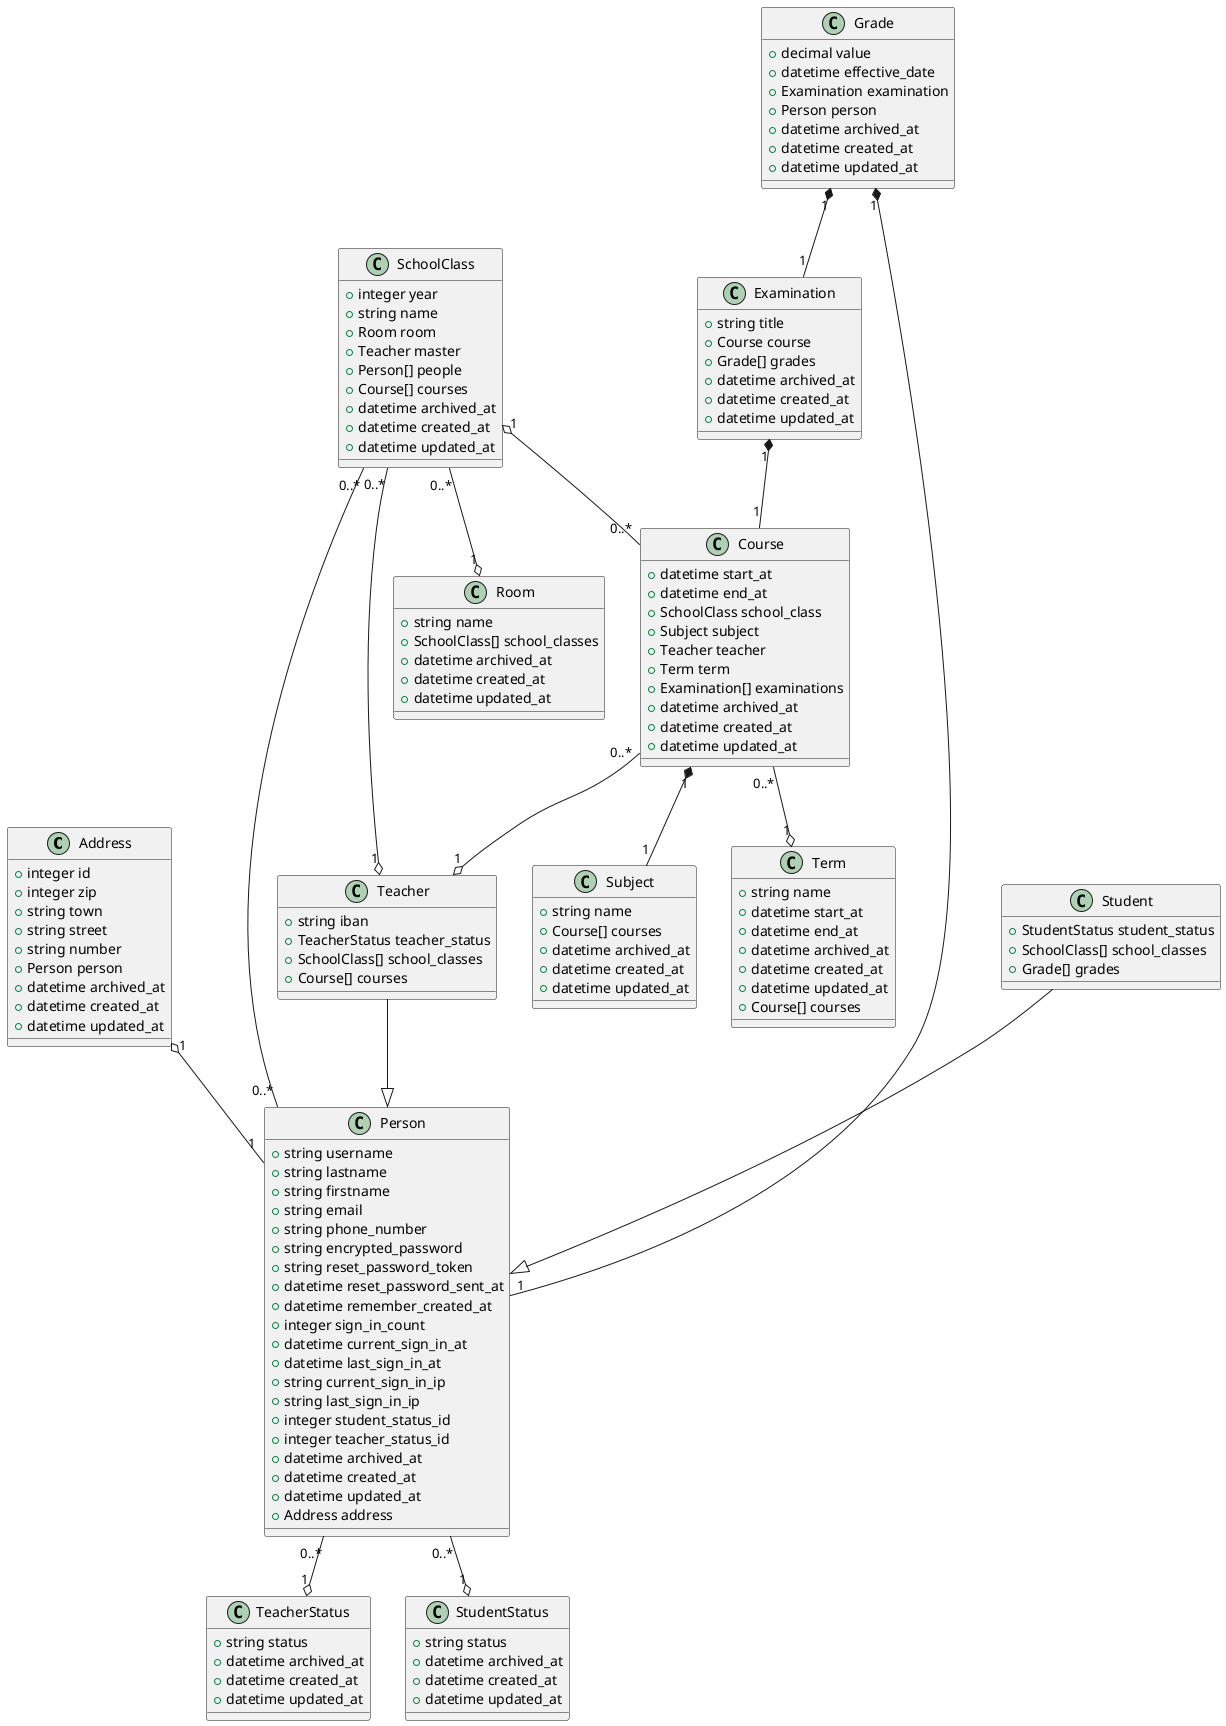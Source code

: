 @startuml

class Address {
  +integer id
  +integer zip
  +string town
  +string street
  +string number
  +Person person
  +datetime archived_at
  +datetime created_at
  +datetime updated_at
}

class Person {
  +string username
  +string lastname
  +string firstname
  +string email
  +string phone_number
  +string encrypted_password
  +string reset_password_token
  +datetime reset_password_sent_at
  +datetime remember_created_at
  +integer sign_in_count
  +datetime current_sign_in_at
  +datetime last_sign_in_at
  +string current_sign_in_ip
  +string last_sign_in_ip
  +integer student_status_id
  +integer teacher_status_id
  +datetime archived_at
  +datetime created_at
  +datetime updated_at
  +Address address
}

class Teacher {
  +string iban
  +TeacherStatus teacher_status
  +SchoolClass[] school_classes
  +Course[] courses
}

class Student {
  +StudentStatus student_status
  +SchoolClass[] school_classes
  +Grade[] grades
}

class SchoolClass {
  +integer year
  +string name
  +Room room
  +Teacher master
  +Person[] people
  +Course[] courses
  +datetime archived_at
  +datetime created_at
  +datetime updated_at
}

class Course {
  +datetime start_at
  +datetime end_at
  +SchoolClass school_class
  +Subject subject
  +Teacher teacher
  +Term term
  +Examination[] examinations
  +datetime archived_at
  +datetime created_at
  +datetime updated_at
}

class Subject {
  +string name
  +Course[] courses
  +datetime archived_at
  +datetime created_at
  +datetime updated_at
}

class Term {
  +string name
  +datetime start_at
  +datetime end_at
  +datetime archived_at
  +datetime created_at
  +datetime updated_at
  +Course[] courses
}

class Examination {
  +string title
  +Course course
  +Grade[] grades
  +datetime archived_at
  +datetime created_at
  +datetime updated_at
}

class Grade {
  +decimal value
  +datetime effective_date
  +Examination examination
  +Person person
  +datetime archived_at
  +datetime created_at
  +datetime updated_at
}

class Room {
  +string name
  +SchoolClass[] school_classes
  +datetime archived_at
  +datetime created_at
  +datetime updated_at
}

class TeacherStatus {
  +string status
  +datetime archived_at
  +datetime created_at
  +datetime updated_at
}

class StudentStatus {
  +string status
  +datetime archived_at
  +datetime created_at
  +datetime updated_at
}

Address "1" o-- "1" Person
Person "0..*" --o "1" StudentStatus
Person "0..*" --o "1" TeacherStatus
SchoolClass "0..*" -- "0..*" Person
SchoolClass "0..*" --o "1" Room
SchoolClass "0..*" --o "1" Teacher
SchoolClass "1" o-- "0..*" Course
Course "0..*" --o "1" Term
Course "0..*" --o "1" Teacher
Course "1" *-- "1" Subject
Examination "1" *-- "1" Course
Grade "1" *-- "1" Examination
Grade "1" *-- "1" Person

Teacher --|> Person
Student --|> Person

@enduml
